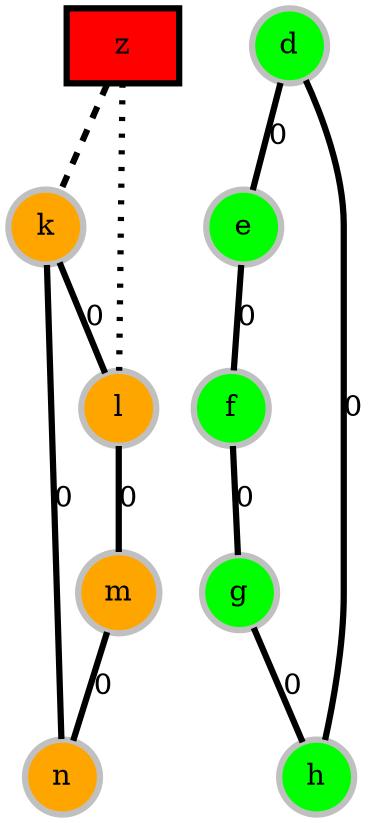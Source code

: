 graph ai {
graph [size="10,8", dpi=100, ratio="compress", label=""];
node [shape=circle, color=grey, style=filled, penwidth=3];
edge [color=black, penwidth=3];
sep="+11";
esep="+10";
splines=true;
overlap=scalexy;
fixedsize=true;

z [shape=box, color=black, fillcolor=red];
z -- k [style=dashed];
z -- l [style=dotted];

k [fillcolor=orange];
l:sw [fillcolor=orange];
m:nw [fillcolor=orange];
n [fillcolor=orange];

d [fillcolor=green];
e:ne [fillcolor=green];
f:se [fillcolor=green];
g [fillcolor=green];
h [fillcolor=green];

m -- n [label="0"];
n -- k [label="0"];
k -- l [label="0"];
l -- m [label="0"];

d -- e [label="0"];
e -- f [label="0"];
f -- g [label="0"];
g -- h [label="0"];
h -- d [label="0"];
}
